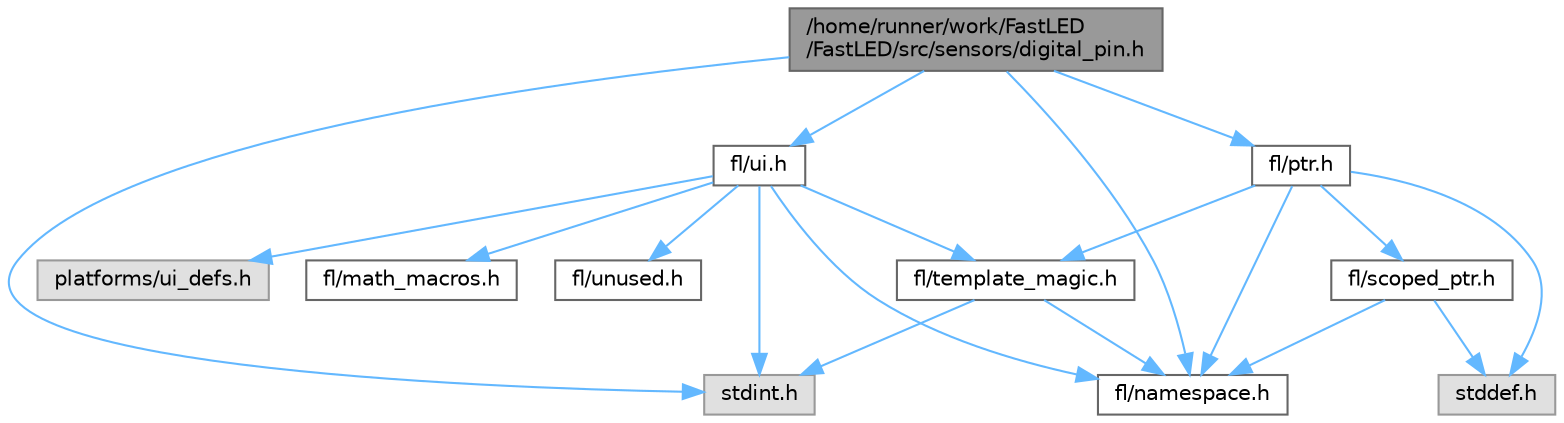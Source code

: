 digraph "/home/runner/work/FastLED/FastLED/src/sensors/digital_pin.h"
{
 // LATEX_PDF_SIZE
  bgcolor="transparent";
  edge [fontname=Helvetica,fontsize=10,labelfontname=Helvetica,labelfontsize=10];
  node [fontname=Helvetica,fontsize=10,shape=box,height=0.2,width=0.4];
  Node1 [id="Node000001",label="/home/runner/work/FastLED\l/FastLED/src/sensors/digital_pin.h",height=0.2,width=0.4,color="gray40", fillcolor="grey60", style="filled", fontcolor="black",tooltip=" "];
  Node1 -> Node2 [id="edge1_Node000001_Node000002",color="steelblue1",style="solid",tooltip=" "];
  Node2 [id="Node000002",label="stdint.h",height=0.2,width=0.4,color="grey60", fillcolor="#E0E0E0", style="filled",tooltip=" "];
  Node1 -> Node3 [id="edge2_Node000001_Node000003",color="steelblue1",style="solid",tooltip=" "];
  Node3 [id="Node000003",label="fl/ui.h",height=0.2,width=0.4,color="grey40", fillcolor="white", style="filled",URL="$d9/d3b/ui_8h.html",tooltip=" "];
  Node3 -> Node2 [id="edge3_Node000003_Node000002",color="steelblue1",style="solid",tooltip=" "];
  Node3 -> Node4 [id="edge4_Node000003_Node000004",color="steelblue1",style="solid",tooltip=" "];
  Node4 [id="Node000004",label="platforms/ui_defs.h",height=0.2,width=0.4,color="grey60", fillcolor="#E0E0E0", style="filled",tooltip=" "];
  Node3 -> Node5 [id="edge5_Node000003_Node000005",color="steelblue1",style="solid",tooltip=" "];
  Node5 [id="Node000005",label="fl/namespace.h",height=0.2,width=0.4,color="grey40", fillcolor="white", style="filled",URL="$df/d2a/namespace_8h.html",tooltip="Implements the FastLED namespace macros."];
  Node3 -> Node6 [id="edge6_Node000003_Node000006",color="steelblue1",style="solid",tooltip=" "];
  Node6 [id="Node000006",label="fl/math_macros.h",height=0.2,width=0.4,color="grey40", fillcolor="white", style="filled",URL="$d0/d19/fl_2math__macros_8h.html",tooltip=" "];
  Node3 -> Node7 [id="edge7_Node000003_Node000007",color="steelblue1",style="solid",tooltip=" "];
  Node7 [id="Node000007",label="fl/template_magic.h",height=0.2,width=0.4,color="grey40", fillcolor="white", style="filled",URL="$d8/d0c/template__magic_8h.html",tooltip=" "];
  Node7 -> Node2 [id="edge8_Node000007_Node000002",color="steelblue1",style="solid",tooltip=" "];
  Node7 -> Node5 [id="edge9_Node000007_Node000005",color="steelblue1",style="solid",tooltip=" "];
  Node3 -> Node8 [id="edge10_Node000003_Node000008",color="steelblue1",style="solid",tooltip=" "];
  Node8 [id="Node000008",label="fl/unused.h",height=0.2,width=0.4,color="grey40", fillcolor="white", style="filled",URL="$d8/d4b/unused_8h.html",tooltip=" "];
  Node1 -> Node9 [id="edge11_Node000001_Node000009",color="steelblue1",style="solid",tooltip=" "];
  Node9 [id="Node000009",label="fl/ptr.h",height=0.2,width=0.4,color="grey40", fillcolor="white", style="filled",URL="$d7/df1/fl_2ptr_8h.html",tooltip=" "];
  Node9 -> Node10 [id="edge12_Node000009_Node000010",color="steelblue1",style="solid",tooltip=" "];
  Node10 [id="Node000010",label="stddef.h",height=0.2,width=0.4,color="grey60", fillcolor="#E0E0E0", style="filled",tooltip=" "];
  Node9 -> Node5 [id="edge13_Node000009_Node000005",color="steelblue1",style="solid",tooltip=" "];
  Node9 -> Node11 [id="edge14_Node000009_Node000011",color="steelblue1",style="solid",tooltip=" "];
  Node11 [id="Node000011",label="fl/scoped_ptr.h",height=0.2,width=0.4,color="grey40", fillcolor="white", style="filled",URL="$df/d28/fl_2scoped__ptr_8h.html",tooltip=" "];
  Node11 -> Node10 [id="edge15_Node000011_Node000010",color="steelblue1",style="solid",tooltip=" "];
  Node11 -> Node5 [id="edge16_Node000011_Node000005",color="steelblue1",style="solid",tooltip=" "];
  Node9 -> Node7 [id="edge17_Node000009_Node000007",color="steelblue1",style="solid",tooltip=" "];
  Node1 -> Node5 [id="edge18_Node000001_Node000005",color="steelblue1",style="solid",tooltip=" "];
}
